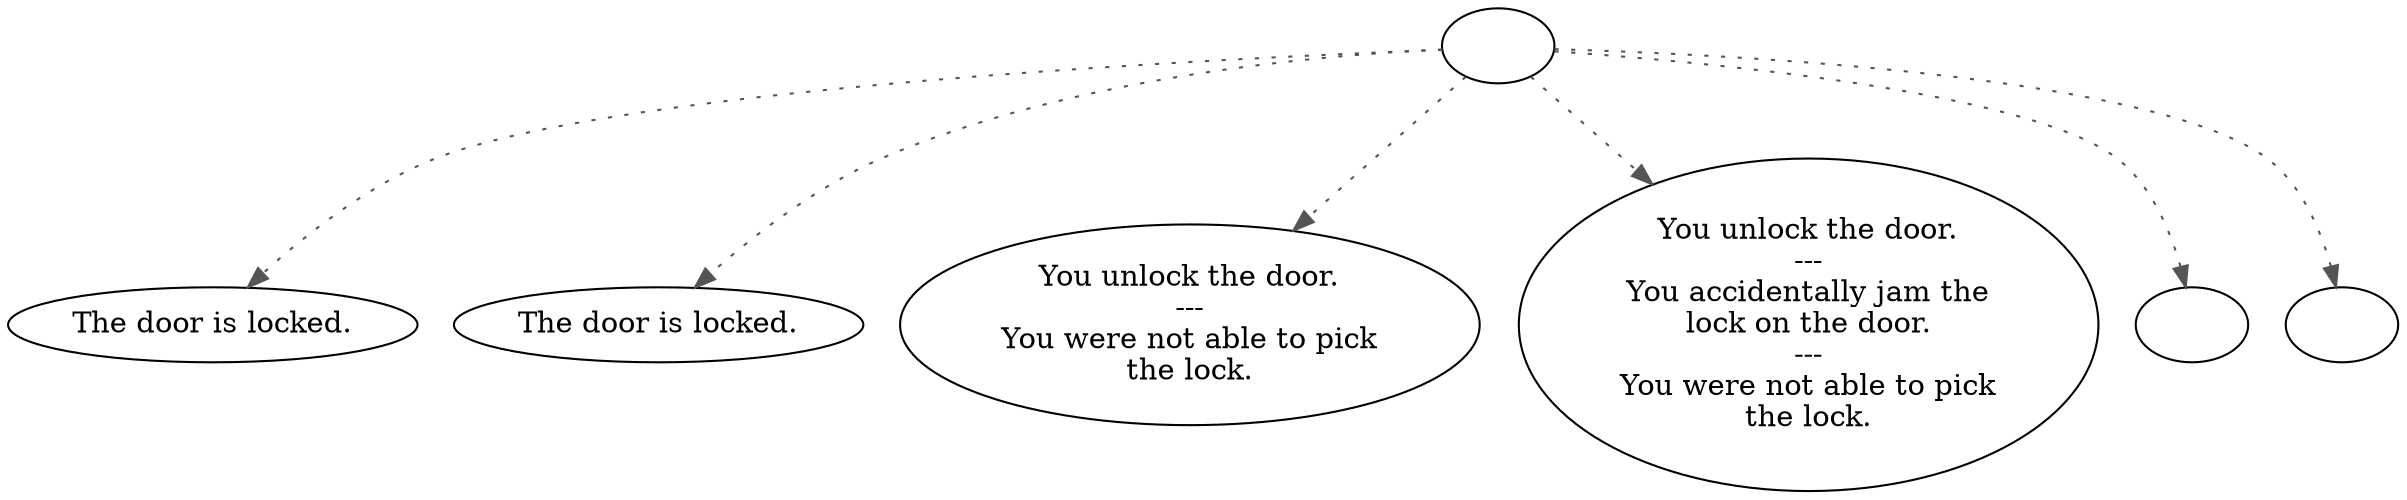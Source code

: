 digraph GDOOR {
  "start" [style=filled       fillcolor="#FFFFFF"       color="#000000"]
  "start" -> "look_at_p_proc" [style=dotted color="#555555"]
  "start" -> "use_p_proc" [style=dotted color="#555555"]
  "start" -> "use_skill_on_p_proc" [style=dotted color="#555555"]
  "start" -> "use_obj_on_p_proc" [style=dotted color="#555555"]
  "start" -> "damage_p_proc" [style=dotted color="#555555"]
  "start" -> "map_update_p_proc" [style=dotted color="#555555"]
  "start" [label=""]
  "use_p_proc" [style=filled       fillcolor="#FFFFFF"       color="#000000"]
  "use_p_proc" [label="The door is locked."]
  "use_skill_on_p_proc" [style=filled       fillcolor="#FFFFFF"       color="#000000"]
  "use_skill_on_p_proc" [label="You unlock the door.\n---\nYou were not able to pick\nthe lock."]
  "look_at_p_proc" [style=filled       fillcolor="#FFFFFF"       color="#000000"]
  "look_at_p_proc" [label="The door is locked."]
  "use_obj_on_p_proc" [style=filled       fillcolor="#FFFFFF"       color="#000000"]
  "use_obj_on_p_proc" [label="You unlock the door.\n---\nYou accidentally jam the\nlock on the door.\n---\nYou were not able to pick\nthe lock."]
  "map_update_p_proc" [style=filled       fillcolor="#FFFFFF"       color="#000000"]
  "map_update_p_proc" [label=""]
  "damage_p_proc" [style=filled       fillcolor="#FFFFFF"       color="#000000"]
  "damage_p_proc" [label=""]
}